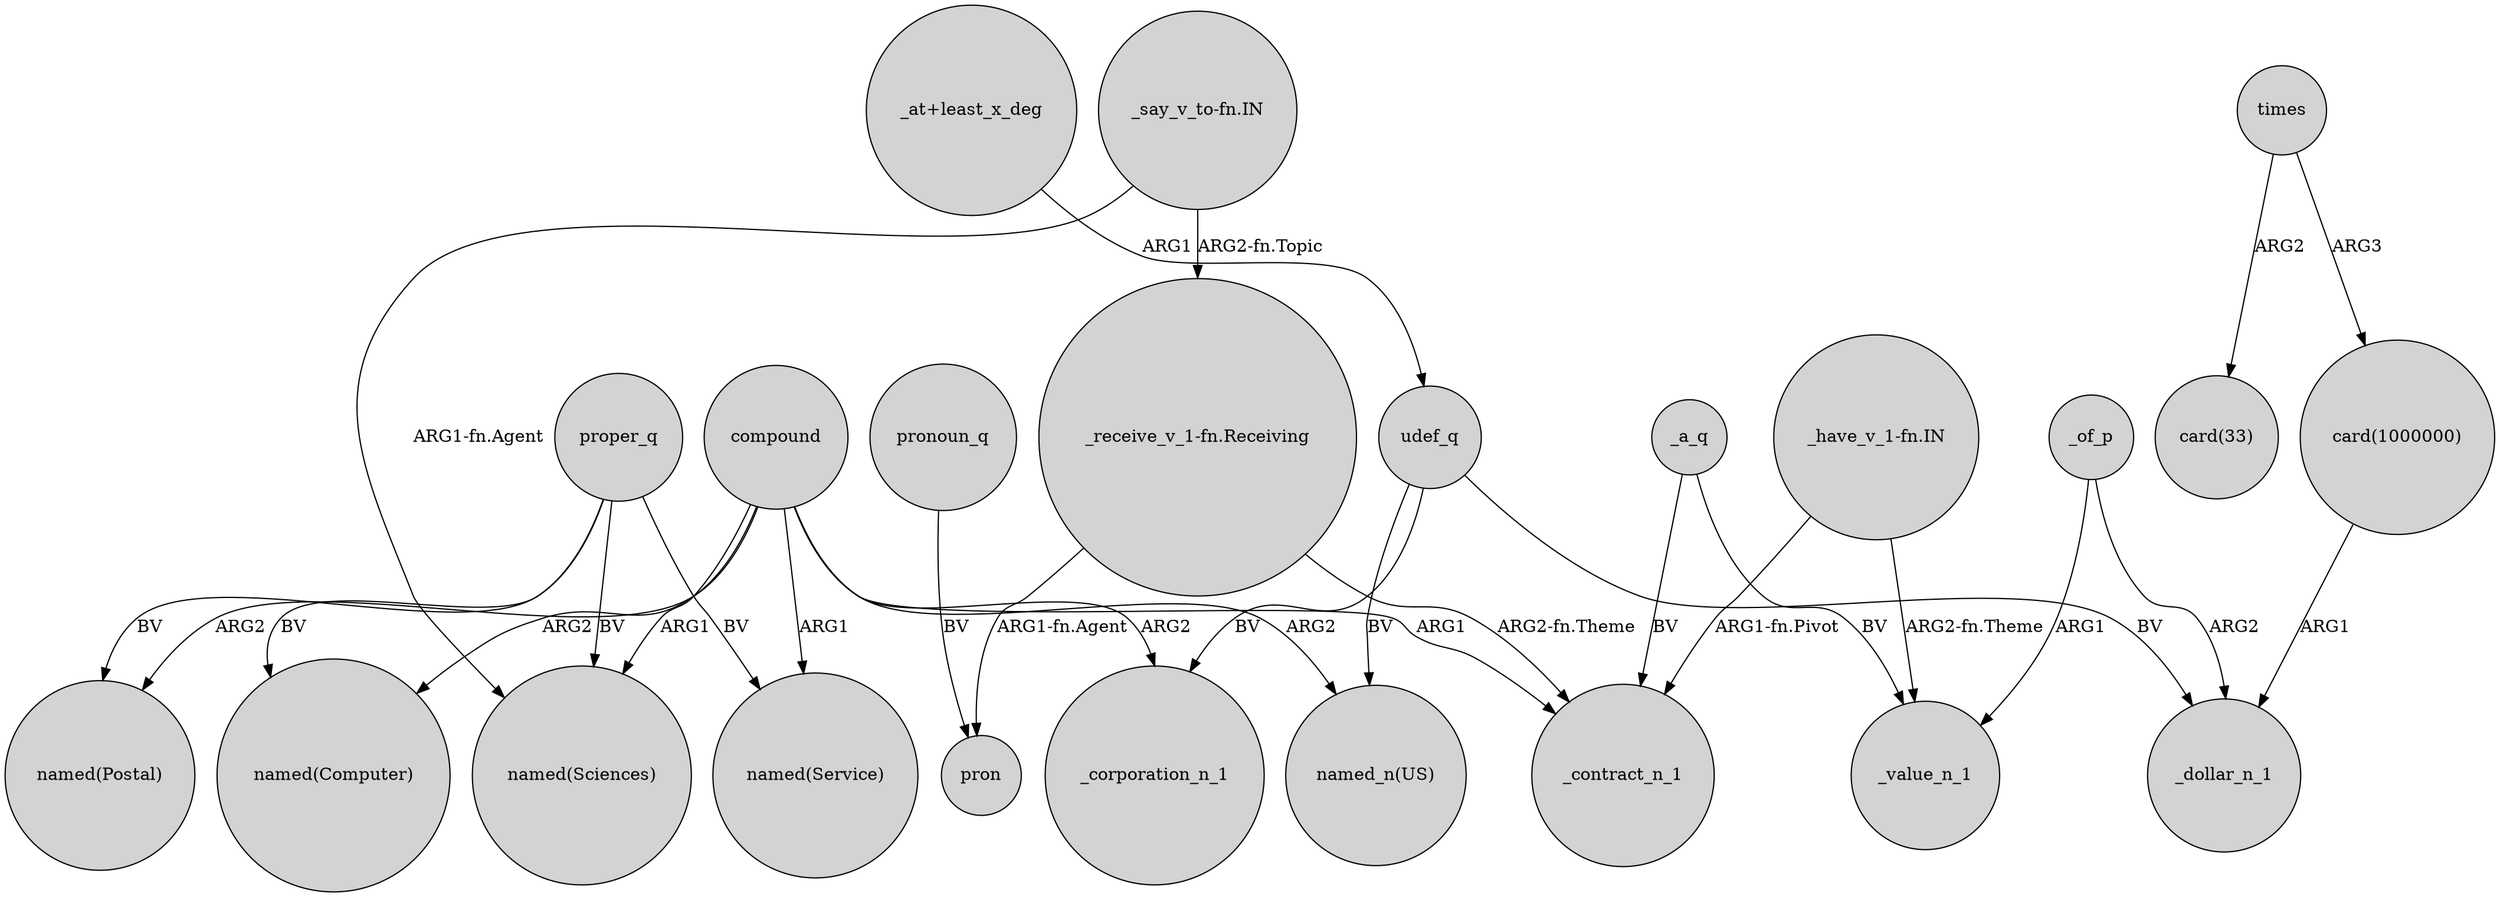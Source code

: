 digraph {
	node [shape=circle style=filled]
	"card(1000000)" -> _dollar_n_1 [label=ARG1]
	"_say_v_to-fn.IN" -> "_receive_v_1-fn.Receiving" [label="ARG2-fn.Topic"]
	udef_q -> "named_n(US)" [label=BV]
	times -> "card(33)" [label=ARG2]
	compound -> _corporation_n_1 [label=ARG2]
	_of_p -> _value_n_1 [label=ARG1]
	compound -> _contract_n_1 [label=ARG1]
	_a_q -> _contract_n_1 [label=BV]
	compound -> "named(Sciences)" [label=ARG1]
	compound -> "named(Service)" [label=ARG1]
	compound -> "named_n(US)" [label=ARG2]
	"_at+least_x_deg" -> udef_q [label=ARG1]
	"_receive_v_1-fn.Receiving" -> pron [label="ARG1-fn.Agent"]
	pronoun_q -> pron [label=BV]
	udef_q -> _corporation_n_1 [label=BV]
	proper_q -> "named(Postal)" [label=BV]
	times -> "card(1000000)" [label=ARG3]
	compound -> "named(Postal)" [label=ARG2]
	proper_q -> "named(Service)" [label=BV]
	"_have_v_1-fn.IN" -> _value_n_1 [label="ARG2-fn.Theme"]
	proper_q -> "named(Computer)" [label=BV]
	compound -> "named(Computer)" [label=ARG2]
	_a_q -> _value_n_1 [label=BV]
	"_say_v_to-fn.IN" -> "named(Sciences)" [label="ARG1-fn.Agent"]
	_of_p -> _dollar_n_1 [label=ARG2]
	"_have_v_1-fn.IN" -> _contract_n_1 [label="ARG1-fn.Pivot"]
	proper_q -> "named(Sciences)" [label=BV]
	"_receive_v_1-fn.Receiving" -> _contract_n_1 [label="ARG2-fn.Theme"]
	udef_q -> _dollar_n_1 [label=BV]
}
